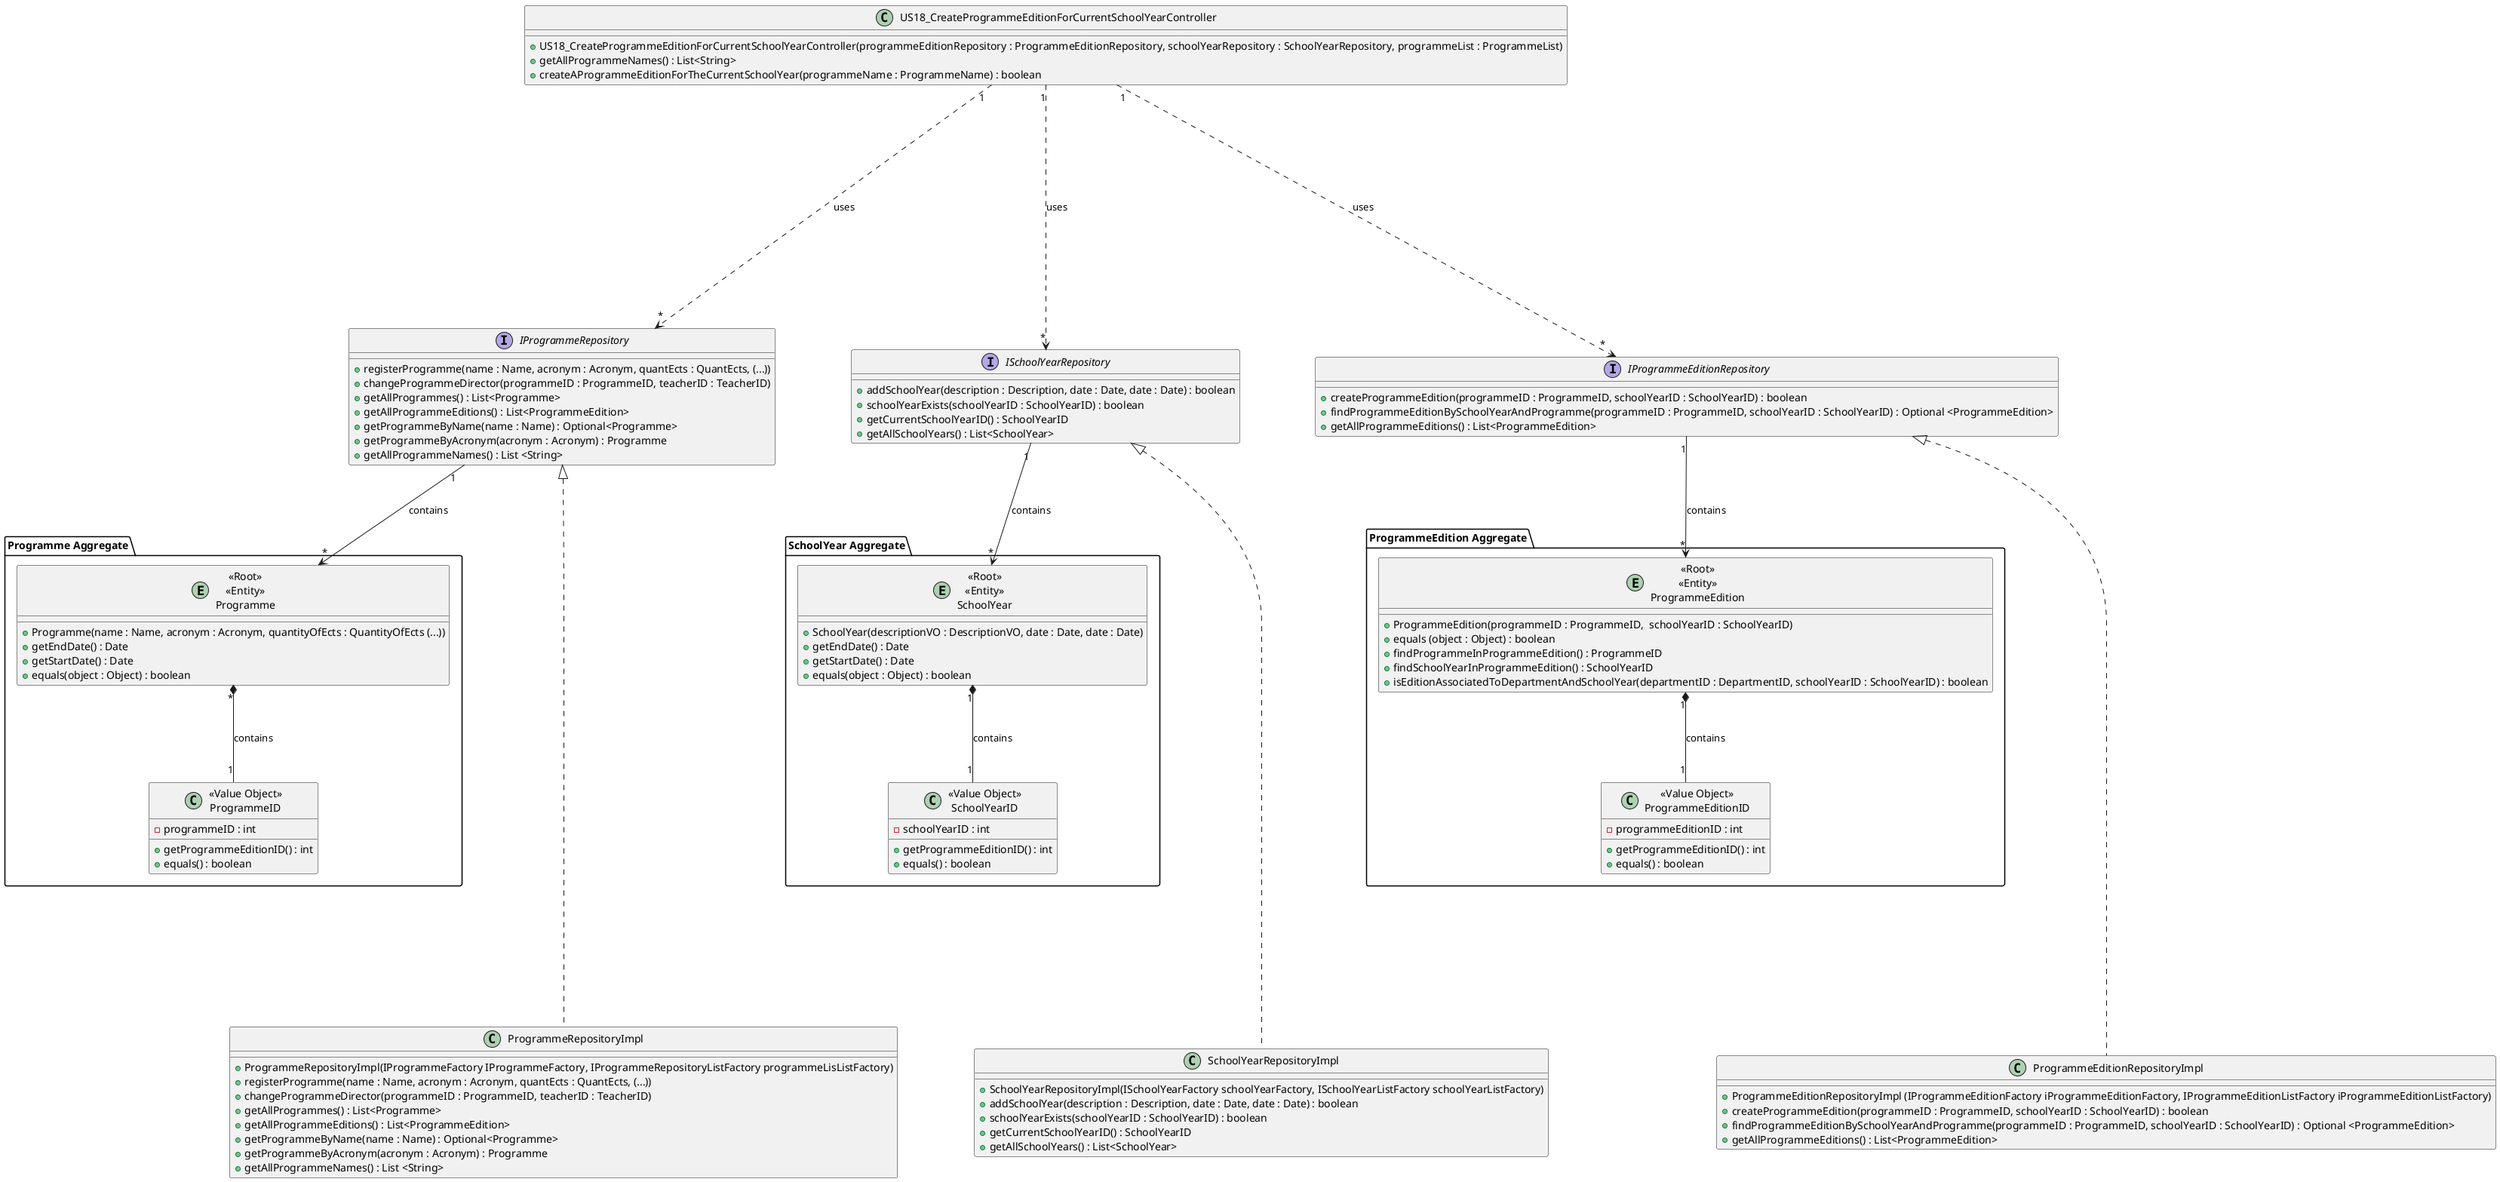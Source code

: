 @startuml

skinparam ranksep 100
skinparam nodesep 100

class US18_CreateProgrammeEditionForCurrentSchoolYearController {
    + US18_CreateProgrammeEditionForCurrentSchoolYearController(programmeEditionRepository : ProgrammeEditionRepository, schoolYearRepository : SchoolYearRepository, programmeList : ProgrammeList)
    + getAllProgrammeNames() : List<String>
    + createAProgrammeEditionForTheCurrentSchoolYear(programmeName : ProgrammeName) : boolean
}


interface IProgrammeEditionRepository {
    + createProgrammeEdition(programmeID : ProgrammeID, schoolYearID : SchoolYearID) : boolean
    + findProgrammeEditionBySchoolYearAndProgramme(programmeID : ProgrammeID, schoolYearID : SchoolYearID) : Optional <ProgrammeEdition>
    + getAllProgrammeEditions() : List<ProgrammeEdition>
}

class ProgrammeEditionRepositoryImpl {
    + ProgrammeEditionRepositoryImpl (IProgrammeEditionFactory iProgrammeEditionFactory, IProgrammeEditionListFactory iProgrammeEditionListFactory)
    + createProgrammeEdition(programmeID : ProgrammeID, schoolYearID : SchoolYearID) : boolean
    + findProgrammeEditionBySchoolYearAndProgramme(programmeID : ProgrammeID, schoolYearID : SchoolYearID) : Optional <ProgrammeEdition>
    + getAllProgrammeEditions() : List<ProgrammeEdition>
}

interface ISchoolYearRepository {
    + addSchoolYear(description : Description, date : Date, date : Date) : boolean
    + schoolYearExists(schoolYearID : SchoolYearID) : boolean
    + getCurrentSchoolYearID() : SchoolYearID
    + getAllSchoolYears() : List<SchoolYear>
}

class SchoolYearRepositoryImpl {
    + SchoolYearRepositoryImpl(ISchoolYearFactory schoolYearFactory, ISchoolYearListFactory schoolYearListFactory)
    + addSchoolYear(description : Description, date : Date, date : Date) : boolean
    + schoolYearExists(schoolYearID : SchoolYearID) : boolean
    + getCurrentSchoolYearID() : SchoolYearID
    + getAllSchoolYears() : List<SchoolYear>
}


interface IProgrammeRepository {
    + registerProgramme(name : Name, acronym : Acronym, quantEcts : QuantEcts, (...))
    + changeProgrammeDirector(programmeID : ProgrammeID, teacherID : TeacherID)
    + getAllProgrammes() : List<Programme>
    + getAllProgrammeEditions() : List<ProgrammeEdition>
    + getProgrammeByName(name : Name) : Optional<Programme>
    + getProgrammeByAcronym(acronym : Acronym) : Programme
    + getAllProgrammeNames() : List <String>
}

class ProgrammeRepositoryImpl {
    + ProgrammeRepositoryImpl(IProgrammeFactory IProgrammeFactory, IProgrammeRepositoryListFactory programmeLisListFactory)
    + registerProgramme(name : Name, acronym : Acronym, quantEcts : QuantEcts, (...))
    + changeProgrammeDirector(programmeID : ProgrammeID, teacherID : TeacherID)
    + getAllProgrammes() : List<Programme>
    + getAllProgrammeEditions() : List<ProgrammeEdition>
    + getProgrammeByName(name : Name) : Optional<Programme>
    + getProgrammeByAcronym(acronym : Acronym) : Programme
    + getAllProgrammeNames() : List <String>
}


package "ProgrammeEdition Aggregate" {
    entity "<<Root>>\n<<Entity>>\nProgrammeEdition" {
        + ProgrammeEdition(programmeID : ProgrammeID,  schoolYearID : SchoolYearID)
        + equals (object : Object) : boolean
        + findProgrammeInProgrammeEdition() : ProgrammeID
        + findSchoolYearInProgrammeEdition() : SchoolYearID
        + isEditionAssociatedToDepartmentAndSchoolYear(departmentID : DepartmentID, schoolYearID : SchoolYearID) : boolean
    }

    class "<<Value Object>>\nProgrammeEditionID" {
            - programmeEditionID : int
            + getProgrammeEditionID() : int
            + equals() : boolean
    }

}


package "SchoolYear Aggregate" {
    entity "<<Root>>\n<<Entity>>\nSchoolYear" {
        +SchoolYear(descriptionVO : DescriptionVO, date : Date, date : Date)
        +getEndDate() : Date
        +getStartDate() : Date
        +equals(object : Object) : boolean
    }

    class "<<Value Object>>\nSchoolYearID" {
            - schoolYearID : int
            + getProgrammeEditionID() : int
            + equals() : boolean
    }
}


package "Programme Aggregate" {
    entity "<<Root>>\n<<Entity>>\nProgramme" {
        +Programme(name : Name, acronym : Acronym, quantityOfEcts : QuantityOfEcts (...))
        +getEndDate() : Date
        +getStartDate() : Date
        +equals(object : Object) : boolean
    }

    class "<<Value Object>>\nProgrammeID" {
            - programmeID : int
            + getProgrammeEditionID() : int
            + equals() : boolean
    }
}

"<<Root>>\n<<Entity>>\nProgrammeEdition" "1" *-- "1" "<<Value Object>>\nProgrammeEditionID" : contains
"<<Root>>\n<<Entity>>\nProgramme" "*" *-- "1" "<<Value Object>>\nProgrammeID" : contains
"<<Root>>\n<<Entity>>\nSchoolYear" "1" *-- "1" "<<Value Object>>\nSchoolYearID" : contains

IProgrammeEditionRepository <|..... ProgrammeEditionRepositoryImpl
US18_CreateProgrammeEditionForCurrentSchoolYearController "1" ....> "*" IProgrammeEditionRepository : uses

ISchoolYearRepository <|..... SchoolYearRepositoryImpl
US18_CreateProgrammeEditionForCurrentSchoolYearController "1" ....> "*" ISchoolYearRepository : uses

IProgrammeRepository <|..... ProgrammeRepositoryImpl
US18_CreateProgrammeEditionForCurrentSchoolYearController "1" ....> "*" IProgrammeRepository : uses

"<<Root>>\n<<Entity>>\nProgrammeEdition" "*" <-up- "1" IProgrammeEditionRepository : contains
"<<Root>>\n<<Entity>>\nSchoolYear" "*" <-up- "1" ISchoolYearRepository : contains
"<<Root>>\n<<Entity>>\nProgramme" "*" <-up- "1" IProgrammeRepository : contains

'"<<Root>>\n<<Entity>>\nProgrammeEdition" "*" *-- "1" "<<Value Object>>\nSchoolYearID" : contains
' "<<Root>>\n<<Entity>>\nProgramme" "1" --> "1" "<<Value Object>>\nProgrammeID"

@enduml